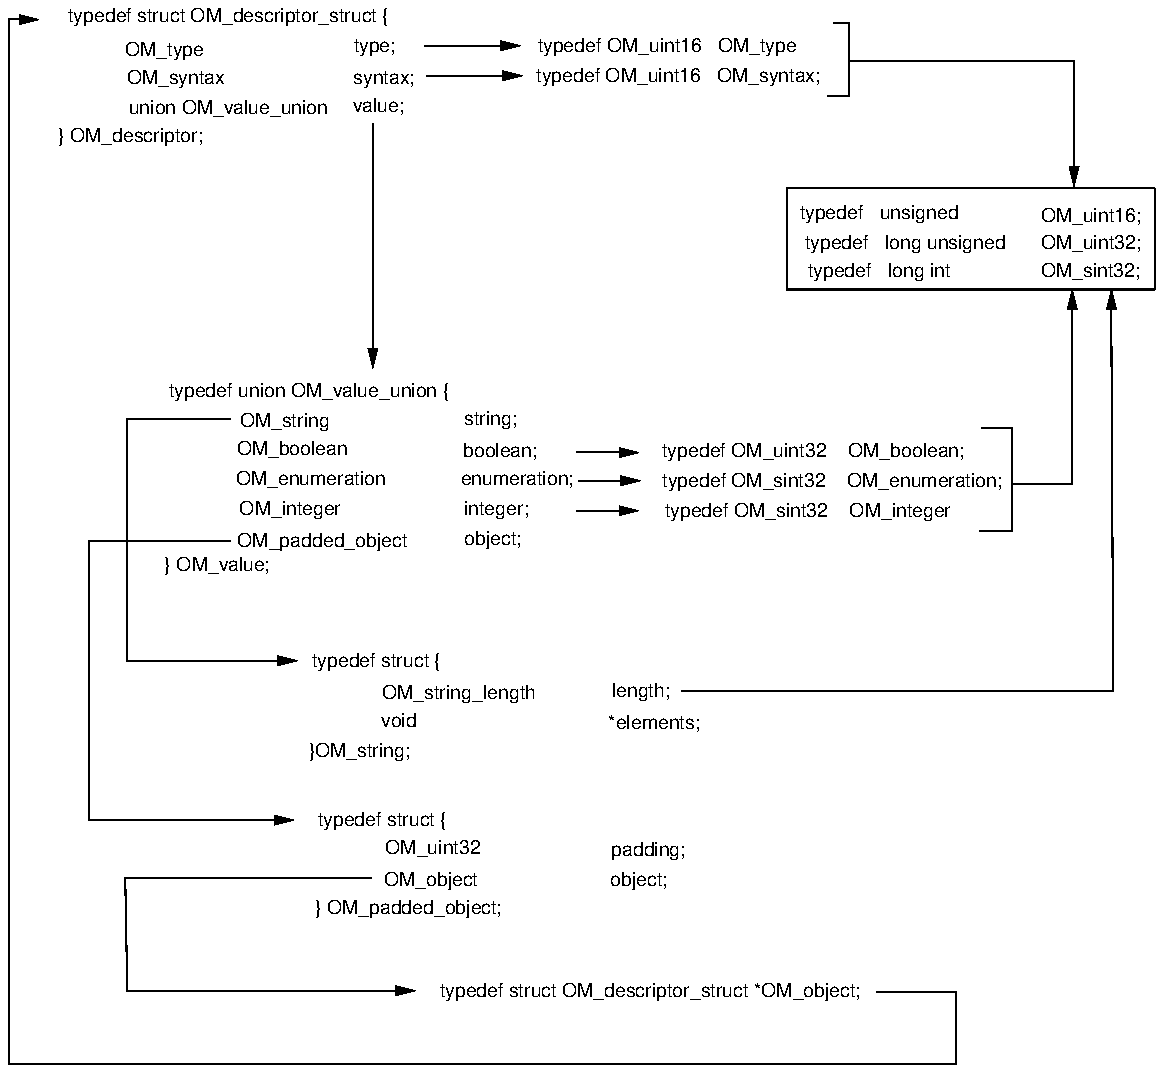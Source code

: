 .PS
.in +.4i
scale = 106.667
"\fH\s7typedef OM_sint32    OM_integer\s0\fP"  at 426, 295
"\fH\s7typedef OM_sint32    OM_enumeration;\s0\fP"  at 439, 311
"\fH\s7typedef OM_uint32    OM_boolean;\s0\fP"  at 429, 327
"\fH\s7typedef   long int\s0\fP"  at 464, 423
"\fH\s7typedef   long unsigned\s0\fP"  at 478, 438
"\fH\s7typedef   unsigned\s0\fP"  at 464, 454
"\fH\s7typedef OM_uint16   OM_syntax;\s0\fP"  at 357, 527
"\fH\s7typedef OM_uint16   OM_type\s0\fP"  at 351, 543
"\fH\s7typedef struct OM_descriptor_struct *OM_object;\s0\fP"  at 342, 39
line ->  from 463, 38 \
	to 505, 38 \
	to 505, 0 \
	to 0, 0 \
	to 0, 557 \
	to 16, 557 
"\fH\s7OM_type\s0\fP"  at 83, 541
"\fH\s7OM_syntax\s0\fP"  at 89, 526
line ->  from 535, 309 \
	to 567, 309 \
	to 567, 413 
"\fH\s7OM_sint32;\s0\fP"  at 577, 423
box  wid 196 ht 54 at 513, 440
line ->  from 448, 535 \
	to 568, 535 \
	to 568, 468 
line ->  from 118, 344 \
	to 63, 344 \
	to 63, 215 \
	to 154, 215 
"\fH\s7OM_uint32\s0\fP"  at 226, 115
"\fH\s7OM_object\s0\fP"  at 225, 98
"\fH\s7padding;\s0\fP"  at 341, 114
"\fH\s7object;\s0\fP"  at 336, 98
"\fH\s7typedef union OM_value_union {\s0\fP"  at 160, 359
"\fH\s7OM_string\s0\fP"  at 147, 343
"\fH\s7OM_boolean\s0\fP"  at 151, 328
"\fH\s7OM_enumeration\s0\fP"  at 161, 312
"\fH\s7OM_integer\s0\fP"  at 150, 296
"\fH\s7OM_padded_object\s0\fP"  at 167, 279
"\fH\s7} OM_value;\s0\fP"  at 111, 266
"\fH\s7string;\s0\fP"  at 257, 344
"\fH\s7boolean;\s0\fP"  at 262, 327
"\fH\s7enumeration;\s0\fP"  at 271, 312
"\fH\s7object;\s0\fP"  at 258, 280
"\fH\s7integer;\s0\fP"  at 260, 296
"\fH\s7} OM_descriptor;\s0\fP"  at 65, 495
"\fH\s7typedef struct OM_descriptor_struct {\s0\fP"  at 117, 559
"\fH\s7union OM_value_union\s0\fP"  at 117, 510
"\fH\s7type;\s0\fP"  at 195, 543
"\fH\s7syntax;\s0\fP"  at 200, 526
"\fH\s7value;\s0\fP"  at 197, 511
"\fH\s7OM_uint16;\s0\fP"  at 577, 452
"\fH\s7OM_uint32;\s0\fP"  at 577, 438
"\fH\s7void\s0\fP"  at 208, 183
"\fH\s7}OM_string;\s0\fP"  at 187, 167
"\fH\s7length;\s0\fP"  at 337, 199
"\fH\s7*elements;\s0\fP"  at 344, 182
line ->  from 222, 543 \
	to 273, 543 
line ->  from 223, 527 \
	to 274, 527 
line   from 440, 555 \
	to 448, 555 \
	to 448, 516 \
	to 437, 516 
line   from 519, 339 \
	to 535, 339 \
	to 535, 284 \
	to 518, 284 
line ->  from 194, 501 \
	to 194, 371 
line ->  from 303, 326 \
	to 336, 326 
line ->  from 304, 311 \
	to 337, 311 
line ->  from 303, 295 \
	to 336, 295 
"\fH\s7OM_string_length\s0\fP"  at 240, 198
"\fH\s7typedef struct {\s0\fP"  at 196, 215
"\fH\s7typedef struct {\s0\fP"  at 199, 130
"\fH\s7} OM_padded_object;\s0\fP"  at 213, 83
.ps 10
line ->  from 118, 279 \
	to 43, 279 \
	to 43, 130 \
	to 152, 130 
line ->  from 193, 99 \
	to 62, 99 \
	to 63, 39 \
	to 217, 39 
line ->  from 359, 199 \
	to 589, 199 \
	to 588, 413 
.ps 10
.in -.4i
.PE
